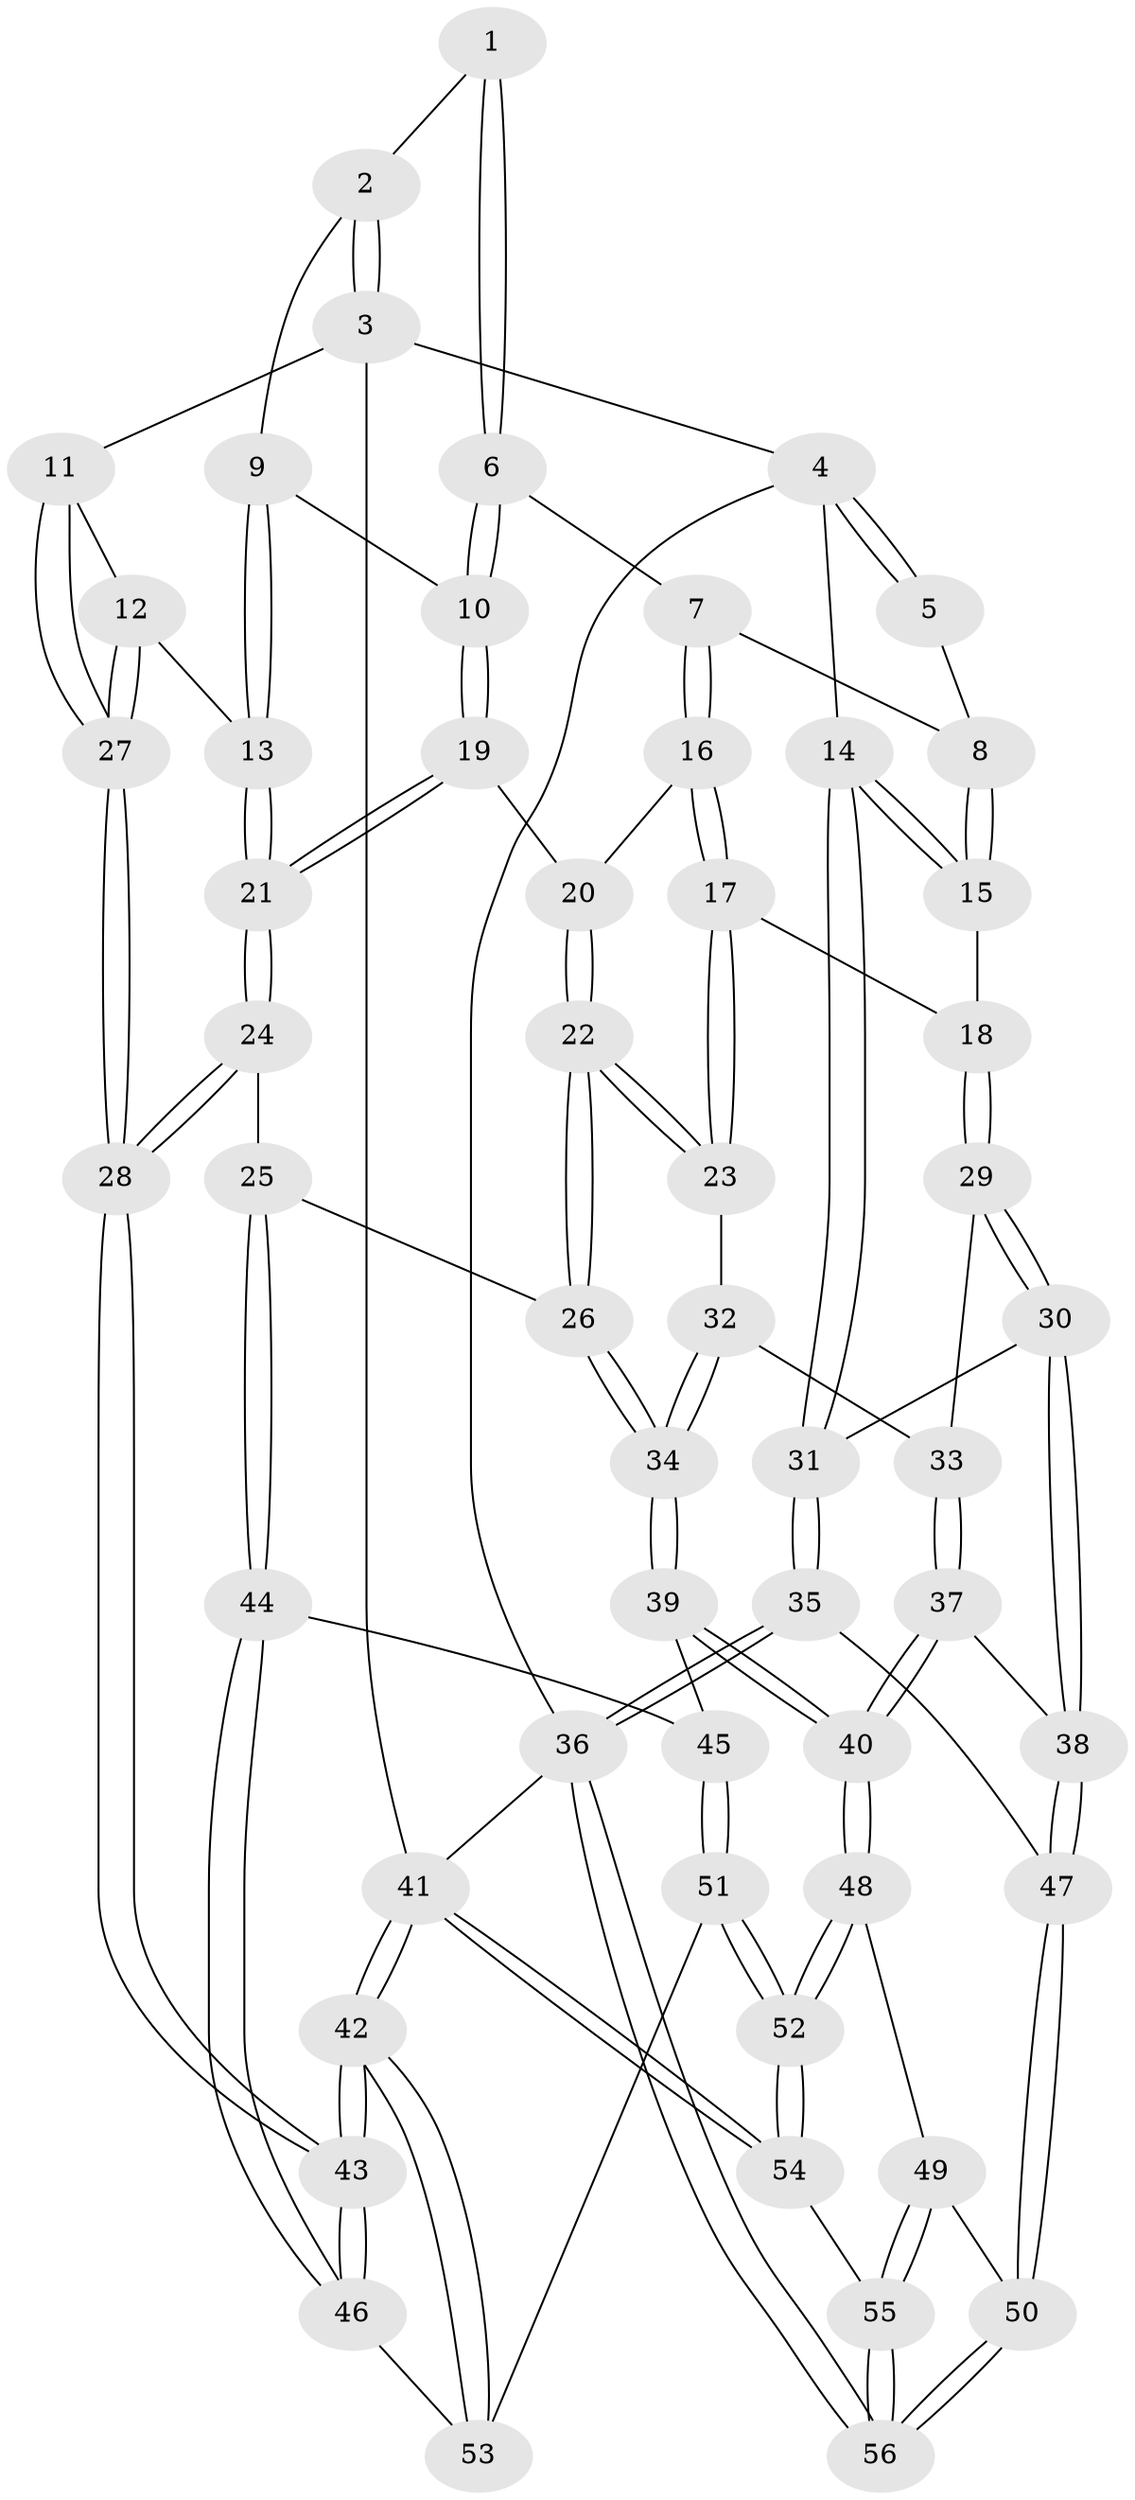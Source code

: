// coarse degree distribution, {3: 0.15625, 5: 0.09375, 6: 0.09375, 4: 0.625, 2: 0.03125}
// Generated by graph-tools (version 1.1) at 2025/42/03/06/25 10:42:35]
// undirected, 56 vertices, 137 edges
graph export_dot {
graph [start="1"]
  node [color=gray90,style=filled];
  1 [pos="+0.7765566546773235+0"];
  2 [pos="+0.9994446413979075+0"];
  3 [pos="+1+0"];
  4 [pos="+0+0"];
  5 [pos="+0.4704888627876129+0"];
  6 [pos="+0.6422562311968022+0.1198415644542073"];
  7 [pos="+0.45278876423739406+0.09578090185581813"];
  8 [pos="+0.45207842491414+0.0935333153866429"];
  9 [pos="+0.8033003820530281+0.11915603951401682"];
  10 [pos="+0.6694235281189369+0.16548736366352984"];
  11 [pos="+1+0"];
  12 [pos="+0.8800098936045887+0.23136421481274203"];
  13 [pos="+0.8392804743375932+0.2378021613587821"];
  14 [pos="+0+0"];
  15 [pos="+0.08597266726848454+0.049947664758896775"];
  16 [pos="+0.45085601669224373+0.10546794032897279"];
  17 [pos="+0.3963460257244738+0.25102878049359995"];
  18 [pos="+0.33758352267329933+0.25740317141728264"];
  19 [pos="+0.6692330211116352+0.19914824492646407"];
  20 [pos="+0.5881709218600653+0.22826412323087644"];
  21 [pos="+0.7449837077392444+0.34023325012078964"];
  22 [pos="+0.5008495672981088+0.3352226588701937"];
  23 [pos="+0.40492853484883784+0.26171494760794806"];
  24 [pos="+0.7371389108310136+0.40066491400374055"];
  25 [pos="+0.7250894166381493+0.40960929496045184"];
  26 [pos="+0.5578585427249242+0.4215843542755605"];
  27 [pos="+1+0.45507888396169993"];
  28 [pos="+1+0.5172215207121752"];
  29 [pos="+0.2277085318631125+0.3589839950317803"];
  30 [pos="+0+0.41446770450720966"];
  31 [pos="+0+0.4017088086903727"];
  32 [pos="+0.3648994948473781+0.4050518848949076"];
  33 [pos="+0.30025476451915284+0.4295655464492564"];
  34 [pos="+0.4665429413680777+0.5523230989535138"];
  35 [pos="+0+0.5061244067375867"];
  36 [pos="+0+1"];
  37 [pos="+0.3579083209872502+0.6383821380326723"];
  38 [pos="+0.3542318394927905+0.6386214949856532"];
  39 [pos="+0.42692014860358074+0.6384751309120354"];
  40 [pos="+0.4070926020678685+0.6474143346228408"];
  41 [pos="+1+1"];
  42 [pos="+1+1"];
  43 [pos="+1+0.8775522723252416"];
  44 [pos="+0.7250364240801319+0.6867243800803887"];
  45 [pos="+0.621287784443629+0.7116468926380682"];
  46 [pos="+0.8627020317466529+0.7517468872173525"];
  47 [pos="+0.15611575046581677+0.7667169500389018"];
  48 [pos="+0.40593921539377575+0.7646281254957857"];
  49 [pos="+0.29506078307688016+0.8567991887332566"];
  50 [pos="+0.13475991683138325+0.8894031815011552"];
  51 [pos="+0.6072348667178011+0.870382141271567"];
  52 [pos="+0.47097752713302216+1"];
  53 [pos="+0.6550527166809763+0.8838510628393454"];
  54 [pos="+0.4557404632167592+1"];
  55 [pos="+0.4485275633347372+1"];
  56 [pos="+0+1"];
  1 -- 2;
  1 -- 6;
  1 -- 6;
  2 -- 3;
  2 -- 3;
  2 -- 9;
  3 -- 4;
  3 -- 11;
  3 -- 41;
  4 -- 5;
  4 -- 5;
  4 -- 14;
  4 -- 36;
  5 -- 8;
  6 -- 7;
  6 -- 10;
  6 -- 10;
  7 -- 8;
  7 -- 16;
  7 -- 16;
  8 -- 15;
  8 -- 15;
  9 -- 10;
  9 -- 13;
  9 -- 13;
  10 -- 19;
  10 -- 19;
  11 -- 12;
  11 -- 27;
  11 -- 27;
  12 -- 13;
  12 -- 27;
  12 -- 27;
  13 -- 21;
  13 -- 21;
  14 -- 15;
  14 -- 15;
  14 -- 31;
  14 -- 31;
  15 -- 18;
  16 -- 17;
  16 -- 17;
  16 -- 20;
  17 -- 18;
  17 -- 23;
  17 -- 23;
  18 -- 29;
  18 -- 29;
  19 -- 20;
  19 -- 21;
  19 -- 21;
  20 -- 22;
  20 -- 22;
  21 -- 24;
  21 -- 24;
  22 -- 23;
  22 -- 23;
  22 -- 26;
  22 -- 26;
  23 -- 32;
  24 -- 25;
  24 -- 28;
  24 -- 28;
  25 -- 26;
  25 -- 44;
  25 -- 44;
  26 -- 34;
  26 -- 34;
  27 -- 28;
  27 -- 28;
  28 -- 43;
  28 -- 43;
  29 -- 30;
  29 -- 30;
  29 -- 33;
  30 -- 31;
  30 -- 38;
  30 -- 38;
  31 -- 35;
  31 -- 35;
  32 -- 33;
  32 -- 34;
  32 -- 34;
  33 -- 37;
  33 -- 37;
  34 -- 39;
  34 -- 39;
  35 -- 36;
  35 -- 36;
  35 -- 47;
  36 -- 56;
  36 -- 56;
  36 -- 41;
  37 -- 38;
  37 -- 40;
  37 -- 40;
  38 -- 47;
  38 -- 47;
  39 -- 40;
  39 -- 40;
  39 -- 45;
  40 -- 48;
  40 -- 48;
  41 -- 42;
  41 -- 42;
  41 -- 54;
  41 -- 54;
  42 -- 43;
  42 -- 43;
  42 -- 53;
  42 -- 53;
  43 -- 46;
  43 -- 46;
  44 -- 45;
  44 -- 46;
  44 -- 46;
  45 -- 51;
  45 -- 51;
  46 -- 53;
  47 -- 50;
  47 -- 50;
  48 -- 49;
  48 -- 52;
  48 -- 52;
  49 -- 50;
  49 -- 55;
  49 -- 55;
  50 -- 56;
  50 -- 56;
  51 -- 52;
  51 -- 52;
  51 -- 53;
  52 -- 54;
  52 -- 54;
  54 -- 55;
  55 -- 56;
  55 -- 56;
}
